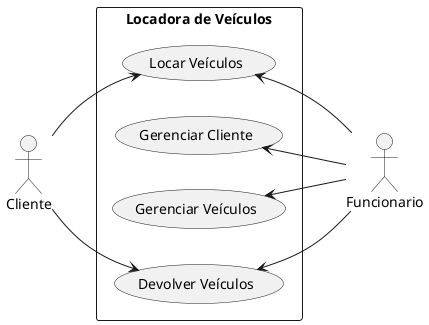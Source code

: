 @startuml Locadora
actor Cliente
actor Funcionario

left to right direction
rectangle "Locadora de Veículos" {
  usecase "Locar Veículos" as UC1
  usecase "Gerenciar Cliente" as UC2
  usecase "Gerenciar Veículos" as UC3
  usecase "Devolver Veículos" as UC4
  
}

Cliente --> UC1
UC1 <-- Funcionario
UC2 <-- Funcionario
UC3 <-- Funcionario
UC4 <-- Funcionario
Cliente --> UC4
@enduml